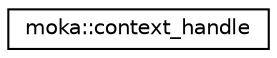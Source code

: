 digraph "Graphical Class Hierarchy"
{
 // LATEX_PDF_SIZE
  edge [fontname="Helvetica",fontsize="10",labelfontname="Helvetica",labelfontsize="10"];
  node [fontname="Helvetica",fontsize="10",shape=record];
  rankdir="LR";
  Node0 [label="moka::context_handle",height=0.2,width=0.4,color="black", fillcolor="white", style="filled",URL="$structmoka_1_1context__handle.html",tooltip="Rendering context handle."];
}
